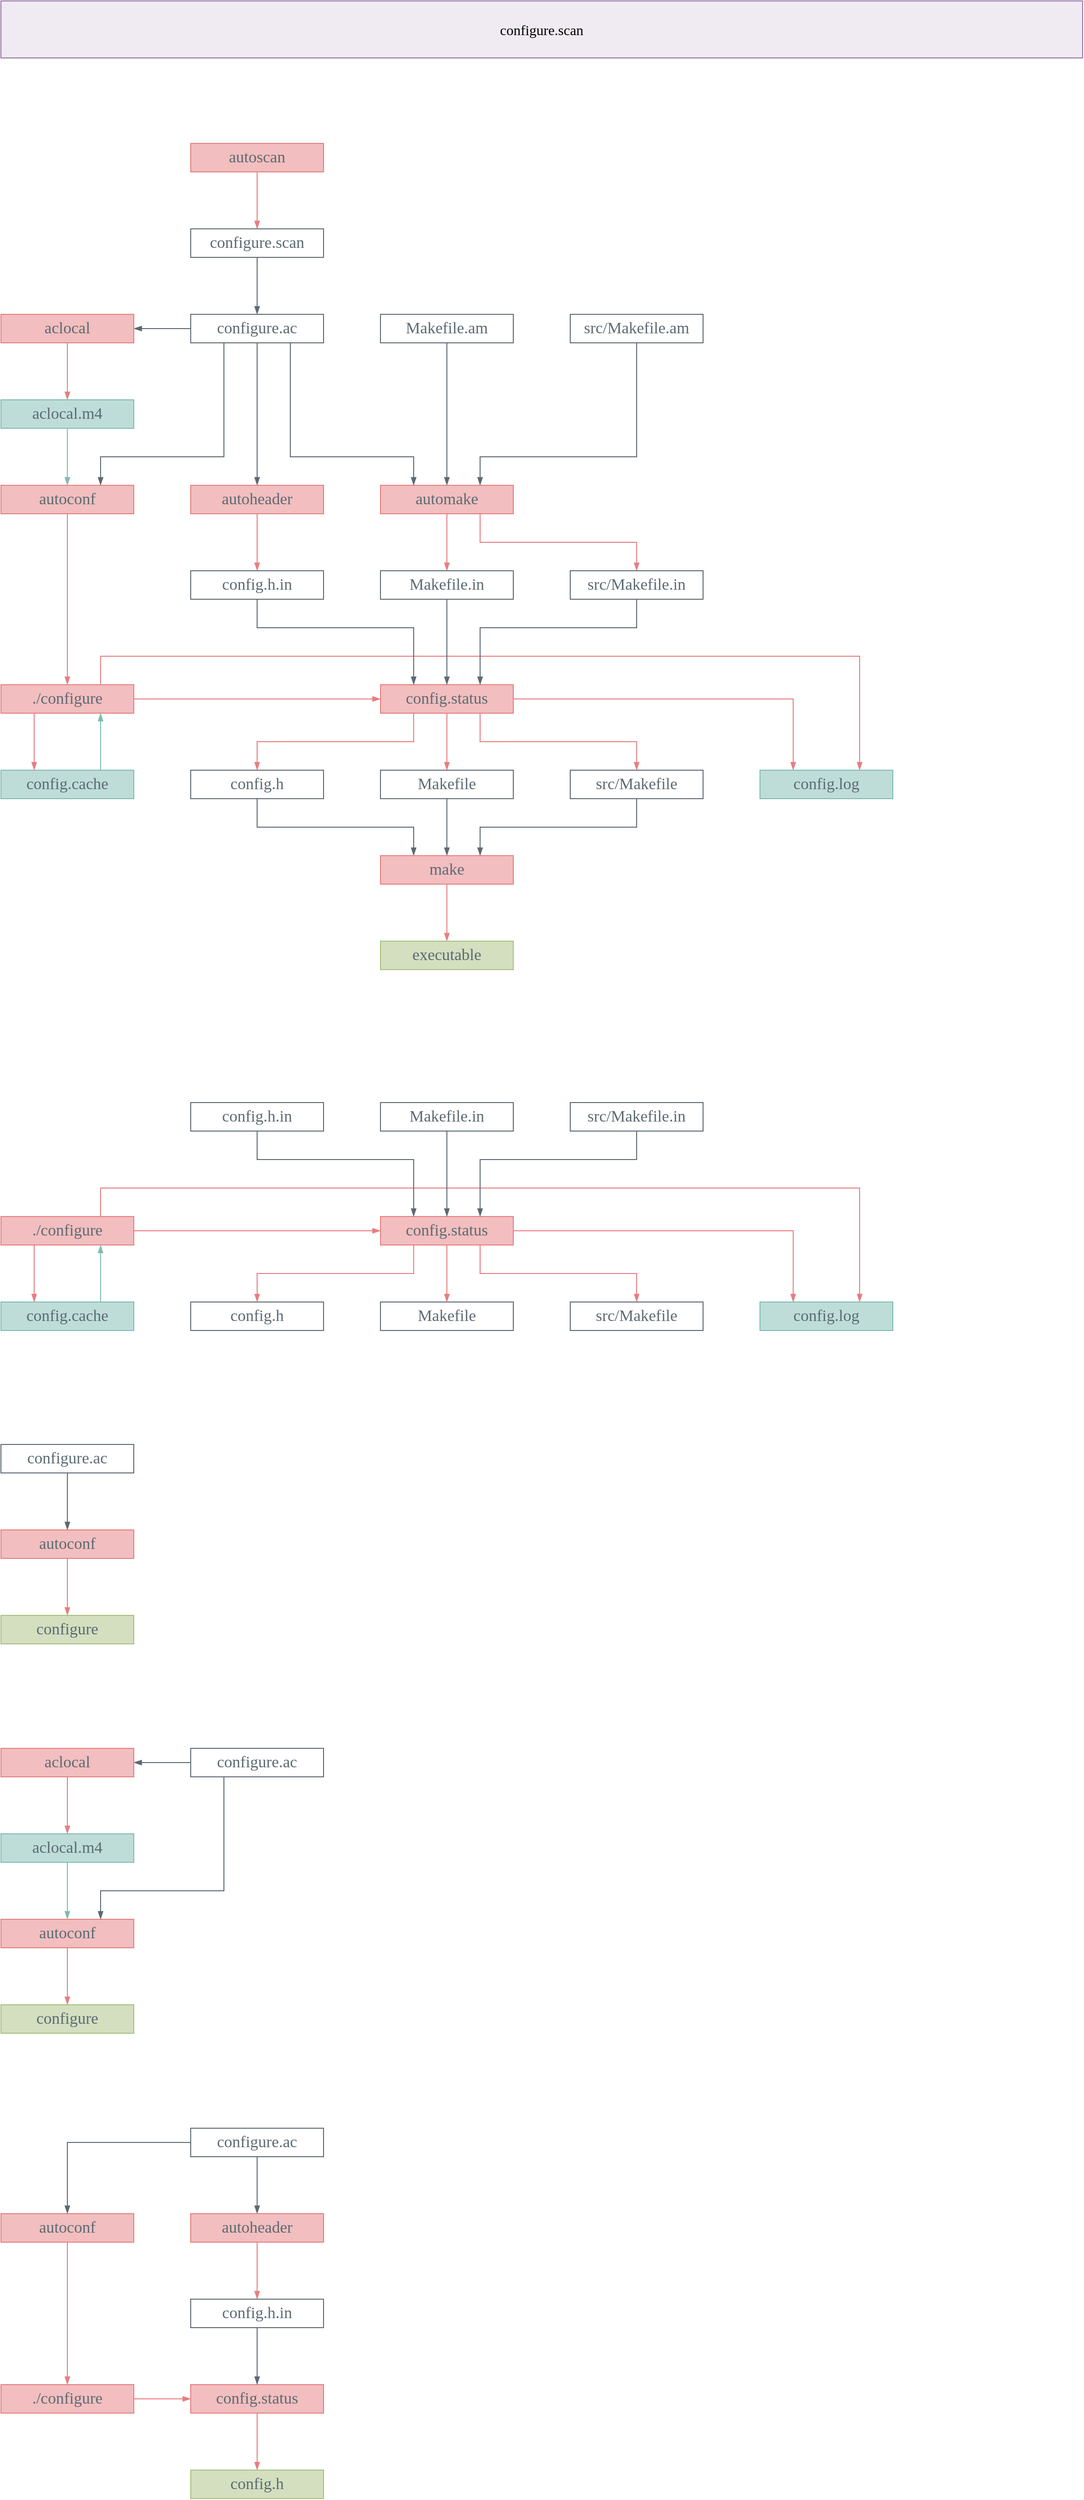 <mxfile version="28.2.5">
  <diagram name="Page-1" id="5N1QG-RuHGxLHV1p5bVp">
    <mxGraphModel dx="828" dy="1185" grid="1" gridSize="10" guides="1" tooltips="1" connect="1" arrows="1" fold="1" page="1" pageScale="1" pageWidth="850" pageHeight="1100" math="0" shadow="0">
      <root>
        <mxCell id="0" />
        <mxCell id="1" parent="0" />
        <mxCell id="CSXKb2e_C_K2BSgl5yH9-51" style="edgeStyle=orthogonalEdgeStyle;rounded=0;orthogonalLoop=1;jettySize=auto;html=1;exitX=0.75;exitY=0;exitDx=0;exitDy=0;entryX=0.75;entryY=0;entryDx=0;entryDy=0;strokeWidth=1;strokeColor=light-dark(#E67E80,#E67E80);fontFamily=LXGW WenKai Mono;fontSize=17;fontColor=#5C6A72;align=center;verticalAlign=middle;endArrow=blockThin;endFill=1;fillColor=light-dark(#E67E80,#E67E80);" parent="1" source="CSXKb2e_C_K2BSgl5yH9-2" target="CSXKb2e_C_K2BSgl5yH9-11" edge="1">
          <mxGeometry relative="1" as="geometry">
            <Array as="points">
              <mxPoint x="985" y="690" />
              <mxPoint x="1785" y="690" />
            </Array>
          </mxGeometry>
        </mxCell>
        <mxCell id="CSXKb2e_C_K2BSgl5yH9-1" style="edgeStyle=orthogonalEdgeStyle;rounded=0;orthogonalLoop=1;jettySize=auto;html=1;entryX=0;entryY=0.5;entryDx=0;entryDy=0;strokeWidth=1;strokeColor=light-dark(#E67E80,#E67E80);fontFamily=LXGW WenKai Mono;fontSize=17;fontColor=#5C6A72;align=center;verticalAlign=middle;endArrow=blockThin;endFill=1;fillColor=light-dark(#E67E80,#E67E80);" parent="1" source="CSXKb2e_C_K2BSgl5yH9-2" target="CSXKb2e_C_K2BSgl5yH9-7" edge="1">
          <mxGeometry relative="1" as="geometry" />
        </mxCell>
        <mxCell id="CSXKb2e_C_K2BSgl5yH9-2" value="&lt;font style=&quot;color: light-dark(rgb(92, 106, 114), rgb(211, 198, 170));&quot;&gt;./configure&lt;/font&gt;" style="rounded=0;whiteSpace=wrap;html=1;strokeWidth=1;fillColor=light-dark(#E67E80,#E67E80);strokeColor=light-dark(#E67E80,#E67E80);perimeterSpacing=0;glass=0;shadow=0;fillStyle=solid;fillOpacity=50;fontFamily=LXGW WenKai Mono;fontSize=17;fontColor=light-dark(#5C6A72,#D3C6AA);align=center;verticalAlign=middle;" parent="1" vertex="1">
          <mxGeometry x="880" y="720" width="140" height="30" as="geometry" />
        </mxCell>
        <mxCell id="CSXKb2e_C_K2BSgl5yH9-3" style="edgeStyle=orthogonalEdgeStyle;rounded=0;orthogonalLoop=1;jettySize=auto;html=1;exitX=1;exitY=0.5;exitDx=0;exitDy=0;entryX=0.25;entryY=0;entryDx=0;entryDy=0;strokeWidth=1;strokeColor=light-dark(#E67E80,#E67E80);fontFamily=LXGW WenKai Mono;fontSize=17;fontColor=#5C6A72;align=center;verticalAlign=middle;endArrow=blockThin;endFill=1;fillColor=light-dark(#E67E80,#E67E80);" parent="1" source="CSXKb2e_C_K2BSgl5yH9-7" target="CSXKb2e_C_K2BSgl5yH9-11" edge="1">
          <mxGeometry relative="1" as="geometry">
            <Array as="points">
              <mxPoint x="1715" y="735" />
            </Array>
          </mxGeometry>
        </mxCell>
        <mxCell id="CSXKb2e_C_K2BSgl5yH9-4" style="edgeStyle=orthogonalEdgeStyle;rounded=0;orthogonalLoop=1;jettySize=auto;html=1;entryX=0.5;entryY=0;entryDx=0;entryDy=0;strokeWidth=1;strokeColor=light-dark(#E67E80,#E67E80);fontFamily=LXGW WenKai Mono;fontSize=17;fontColor=#5C6A72;align=center;verticalAlign=middle;endArrow=blockThin;endFill=1;fillColor=light-dark(#E67E80,#E67E80);" parent="1" source="CSXKb2e_C_K2BSgl5yH9-7" target="CSXKb2e_C_K2BSgl5yH9-40" edge="1">
          <mxGeometry relative="1" as="geometry">
            <mxPoint x="1290" y="879.97" as="targetPoint" />
          </mxGeometry>
        </mxCell>
        <mxCell id="CSXKb2e_C_K2BSgl5yH9-5" style="edgeStyle=orthogonalEdgeStyle;rounded=0;orthogonalLoop=1;jettySize=auto;html=1;exitX=0.25;exitY=1;exitDx=0;exitDy=0;entryX=0.5;entryY=0;entryDx=0;entryDy=0;strokeWidth=1;strokeColor=light-dark(#E67E80,#E67E80);fontFamily=LXGW WenKai Mono;fontSize=17;fontColor=#5C6A72;align=center;verticalAlign=middle;endArrow=blockThin;endFill=1;fillColor=light-dark(#E67E80,#E67E80);" parent="1" source="CSXKb2e_C_K2BSgl5yH9-7" target="CSXKb2e_C_K2BSgl5yH9-36" edge="1">
          <mxGeometry relative="1" as="geometry">
            <Array as="points">
              <mxPoint x="1315" y="780" />
              <mxPoint x="1150" y="780" />
            </Array>
            <mxPoint x="1130" y="879.97" as="targetPoint" />
          </mxGeometry>
        </mxCell>
        <mxCell id="CSXKb2e_C_K2BSgl5yH9-6" style="edgeStyle=orthogonalEdgeStyle;rounded=0;orthogonalLoop=1;jettySize=auto;html=1;exitX=0.75;exitY=1;exitDx=0;exitDy=0;entryX=0.5;entryY=0;entryDx=0;entryDy=0;strokeWidth=1;strokeColor=light-dark(#E67E80,#E67E80);fontFamily=LXGW WenKai Mono;fontSize=17;fontColor=#5C6A72;align=center;verticalAlign=middle;endArrow=blockThin;endFill=1;fillColor=light-dark(#E67E80,#E67E80);" parent="1" source="CSXKb2e_C_K2BSgl5yH9-7" target="CSXKb2e_C_K2BSgl5yH9-38" edge="1">
          <mxGeometry relative="1" as="geometry">
            <Array as="points">
              <mxPoint x="1385" y="780" />
              <mxPoint x="1550" y="780" />
            </Array>
            <mxPoint x="1450" y="879.97" as="targetPoint" />
          </mxGeometry>
        </mxCell>
        <mxCell id="CSXKb2e_C_K2BSgl5yH9-7" value="&lt;font style=&quot;color: light-dark(rgb(92, 106, 114), rgb(211, 198, 170));&quot;&gt;config.status&lt;/font&gt;" style="rounded=0;whiteSpace=wrap;html=1;strokeWidth=1;fillColor=light-dark(#E67E80,#E67E80);strokeColor=light-dark(#E67E80,#E67E80);fillOpacity=50;fontFamily=LXGW WenKai Mono;fontSize=17;fontColor=light-dark(#5C6A72,#D3C6AA);align=center;verticalAlign=middle;" parent="1" vertex="1">
          <mxGeometry x="1280" y="720" width="140" height="30" as="geometry" />
        </mxCell>
        <mxCell id="CSXKb2e_C_K2BSgl5yH9-8" style="edgeStyle=orthogonalEdgeStyle;rounded=0;orthogonalLoop=1;jettySize=auto;html=1;entryX=0.25;entryY=0;entryDx=0;entryDy=0;strokeWidth=1;strokeColor=light-dark(#5C6A72,#D3C6AA);fontFamily=LXGW WenKai Mono;fontSize=17;exitX=0.5;exitY=1;exitDx=0;exitDy=0;fontColor=#5C6A72;align=center;verticalAlign=middle;endArrow=blockThin;endFill=1;fillColor=none;" parent="1" source="CSXKb2e_C_K2BSgl5yH9-32" target="CSXKb2e_C_K2BSgl5yH9-7" edge="1">
          <mxGeometry relative="1" as="geometry">
            <Array as="points">
              <mxPoint x="1150" y="660" />
              <mxPoint x="1315" y="660" />
            </Array>
            <mxPoint x="1130" y="830" as="sourcePoint" />
          </mxGeometry>
        </mxCell>
        <mxCell id="CSXKb2e_C_K2BSgl5yH9-9" style="edgeStyle=orthogonalEdgeStyle;rounded=0;orthogonalLoop=1;jettySize=auto;html=1;strokeWidth=1;strokeColor=light-dark(#5C6A72,#D3C6AA);fontFamily=LXGW WenKai Mono;fontSize=17;exitX=0.5;exitY=1;exitDx=0;exitDy=0;entryX=0.5;entryY=0;entryDx=0;entryDy=0;fontColor=#5C6A72;align=center;verticalAlign=middle;endArrow=blockThin;endFill=1;fillColor=none;" parent="1" source="CSXKb2e_C_K2BSgl5yH9-34" target="CSXKb2e_C_K2BSgl5yH9-7" edge="1">
          <mxGeometry relative="1" as="geometry">
            <mxPoint x="1290" y="950" as="targetPoint" />
            <mxPoint x="1290" y="830" as="sourcePoint" />
          </mxGeometry>
        </mxCell>
        <mxCell id="CSXKb2e_C_K2BSgl5yH9-10" style="edgeStyle=orthogonalEdgeStyle;rounded=0;orthogonalLoop=1;jettySize=auto;html=1;entryX=0.75;entryY=0;entryDx=0;entryDy=0;strokeWidth=1;strokeColor=light-dark(#5C6A72,#D3C6AA);fontFamily=LXGW WenKai Mono;fontSize=17;exitX=0.5;exitY=1;exitDx=0;exitDy=0;fontColor=#5C6A72;align=center;verticalAlign=middle;endArrow=blockThin;endFill=1;fillColor=none;" parent="1" source="CSXKb2e_C_K2BSgl5yH9-33" target="CSXKb2e_C_K2BSgl5yH9-7" edge="1">
          <mxGeometry relative="1" as="geometry">
            <Array as="points">
              <mxPoint x="1550" y="660" />
              <mxPoint x="1385" y="660" />
            </Array>
            <mxPoint x="1450" y="830" as="sourcePoint" />
          </mxGeometry>
        </mxCell>
        <mxCell id="CSXKb2e_C_K2BSgl5yH9-11" value="&lt;font style=&quot;color: light-dark(rgb(92, 106, 114), rgb(211, 198, 170));&quot;&gt;config.log&lt;/font&gt;" style="rounded=0;whiteSpace=wrap;html=1;strokeWidth=1;fillColor=light-dark(#7FBBB3,#7FBBB3);strokeColor=light-dark(#7FBBB3,#7FBBB3);fontColor=light-dark(#5C6A72,#D3C6AA);fillOpacity=50;fontFamily=LXGW WenKai Mono;fontSize=17;align=center;verticalAlign=middle;" parent="1" vertex="1">
          <mxGeometry x="1680" y="810" width="140" height="30" as="geometry" />
        </mxCell>
        <mxCell id="CSXKb2e_C_K2BSgl5yH9-12" style="edgeStyle=orthogonalEdgeStyle;rounded=0;orthogonalLoop=1;jettySize=auto;html=1;strokeWidth=1;strokeColor=light-dark(#7FBBB3,#7FBBB3);fontFamily=LXGW WenKai Mono;fontSize=17;fontColor=#5C6A72;align=center;verticalAlign=middle;endArrow=blockThin;endFill=1;entryX=0.75;entryY=1;entryDx=0;entryDy=0;exitX=0.75;exitY=0;exitDx=0;exitDy=0;fillColor=light-dark(#7FBBB3,#7FBBB3);" parent="1" source="CSXKb2e_C_K2BSgl5yH9-13" target="CSXKb2e_C_K2BSgl5yH9-2" edge="1">
          <mxGeometry relative="1" as="geometry">
            <Array as="points">
              <mxPoint x="985" y="790" />
              <mxPoint x="985" y="790" />
            </Array>
            <mxPoint x="1109.97" y="860" as="sourcePoint" />
            <mxPoint x="1099.97" y="960" as="targetPoint" />
          </mxGeometry>
        </mxCell>
        <mxCell id="CSXKb2e_C_K2BSgl5yH9-13" value="&lt;font style=&quot;color: light-dark(rgb(92, 106, 114), rgb(211, 198, 170));&quot;&gt;config.cache&lt;/font&gt;" style="rounded=0;whiteSpace=wrap;html=1;strokeWidth=1;fillColor=light-dark(#7FBBB3,#7FBBB3);strokeColor=light-dark(#7FBBB3,#7FBBB3);fontColor=light-dark(#5C6A72,#D3C6AA);fillOpacity=50;fontFamily=LXGW WenKai Mono;fontSize=17;align=center;verticalAlign=middle;" parent="1" vertex="1">
          <mxGeometry x="880" y="810" width="140" height="30" as="geometry" />
        </mxCell>
        <mxCell id="CSXKb2e_C_K2BSgl5yH9-14" style="edgeStyle=orthogonalEdgeStyle;rounded=0;orthogonalLoop=1;jettySize=auto;html=1;entryX=1;entryY=0.5;entryDx=0;entryDy=0;strokeWidth=1;strokeColor=light-dark(#5C6A72,#D3C6AA);fontFamily=LXGW WenKai Mono;fontSize=17;fontColor=#5C6A72;align=center;verticalAlign=middle;endArrow=blockThin;endFill=1;exitX=0;exitY=0.5;exitDx=0;exitDy=0;fillColor=none;" parent="1" source="CSXKb2e_C_K2BSgl5yH9-16" target="CSXKb2e_C_K2BSgl5yH9-22" edge="1">
          <mxGeometry relative="1" as="geometry" />
        </mxCell>
        <mxCell id="CSXKb2e_C_K2BSgl5yH9-15" style="edgeStyle=orthogonalEdgeStyle;rounded=0;orthogonalLoop=1;jettySize=auto;html=1;entryX=0.5;entryY=0;entryDx=0;entryDy=0;strokeWidth=1;strokeColor=light-dark(#5C6A72,#D3C6AA);fontFamily=LXGW WenKai Mono;fontSize=17;fontColor=#5C6A72;align=center;verticalAlign=middle;endArrow=blockThin;endFill=1;fillColor=none;" parent="1" source="CSXKb2e_C_K2BSgl5yH9-16" target="CSXKb2e_C_K2BSgl5yH9-25" edge="1">
          <mxGeometry relative="1" as="geometry" />
        </mxCell>
        <mxCell id="CSXKb2e_C_K2BSgl5yH9-16" value="&lt;font style=&quot;color: light-dark(rgb(92, 106, 114), rgb(211, 198, 170));&quot;&gt;configure.ac&lt;/font&gt;" style="rounded=0;whiteSpace=wrap;html=1;strokeWidth=1;fillColor=none;strokeColor=light-dark(#5C6A72,#D3C6AA);fontColor=light-dark(#5C6A72,#D3C6AA);fillOpacity=50;fontFamily=LXGW WenKai Mono;fontSize=17;align=center;verticalAlign=middle;" parent="1" vertex="1">
          <mxGeometry x="1080" y="330" width="140" height="30" as="geometry" />
        </mxCell>
        <mxCell id="CSXKb2e_C_K2BSgl5yH9-17" style="edgeStyle=orthogonalEdgeStyle;rounded=0;orthogonalLoop=1;jettySize=auto;html=1;entryX=0.5;entryY=0;entryDx=0;entryDy=0;strokeWidth=1;strokeColor=light-dark(#5C6A72,#D3C6AA);fontFamily=LXGW WenKai Mono;fontSize=17;fontColor=#5C6A72;align=center;verticalAlign=middle;endArrow=blockThin;endFill=1;fillColor=none;" parent="1" source="CSXKb2e_C_K2BSgl5yH9-18" target="CSXKb2e_C_K2BSgl5yH9-29" edge="1">
          <mxGeometry relative="1" as="geometry">
            <Array as="points">
              <mxPoint x="1350" y="490" />
              <mxPoint x="1350" y="490" />
            </Array>
          </mxGeometry>
        </mxCell>
        <mxCell id="CSXKb2e_C_K2BSgl5yH9-18" value="&lt;font style=&quot;color: light-dark(rgb(92, 106, 114), rgb(211, 198, 170));&quot;&gt;Makefile.am&lt;/font&gt;" style="rounded=0;whiteSpace=wrap;html=1;strokeWidth=1;fillColor=none;strokeColor=light-dark(#5C6A72,#D3C6AA);fontColor=light-dark(#5C6A72,#D3C6AA);fillOpacity=50;fontFamily=LXGW WenKai Mono;fontSize=17;align=center;verticalAlign=middle;" parent="1" vertex="1">
          <mxGeometry x="1280" y="330" width="140" height="30" as="geometry" />
        </mxCell>
        <mxCell id="CSXKb2e_C_K2BSgl5yH9-19" style="edgeStyle=orthogonalEdgeStyle;rounded=0;orthogonalLoop=1;jettySize=auto;html=1;entryX=0.75;entryY=0;entryDx=0;entryDy=0;strokeWidth=1;strokeColor=light-dark(#5C6A72,#D3C6AA);fontFamily=LXGW WenKai Mono;fontSize=17;fontColor=#5C6A72;align=center;verticalAlign=middle;endArrow=blockThin;endFill=1;fillColor=none;" parent="1" source="CSXKb2e_C_K2BSgl5yH9-20" target="CSXKb2e_C_K2BSgl5yH9-29" edge="1">
          <mxGeometry relative="1" as="geometry">
            <Array as="points">
              <mxPoint x="1550" y="480" />
              <mxPoint x="1385" y="480" />
            </Array>
          </mxGeometry>
        </mxCell>
        <mxCell id="CSXKb2e_C_K2BSgl5yH9-20" value="&lt;font style=&quot;color: light-dark(rgb(92, 106, 114), rgb(211, 198, 170));&quot;&gt;src/Makefile.am&lt;/font&gt;" style="rounded=0;whiteSpace=wrap;html=1;strokeWidth=1;fillColor=none;strokeColor=light-dark(#5C6A72,#D3C6AA);fontColor=light-dark(#5C6A72,#D3C6AA);fillOpacity=50;fontFamily=LXGW WenKai Mono;fontSize=17;align=center;verticalAlign=middle;" parent="1" vertex="1">
          <mxGeometry x="1480" y="330" width="140" height="30" as="geometry" />
        </mxCell>
        <mxCell id="CSXKb2e_C_K2BSgl5yH9-21" style="edgeStyle=orthogonalEdgeStyle;rounded=0;orthogonalLoop=1;jettySize=auto;html=1;entryX=0.5;entryY=0;entryDx=0;entryDy=0;strokeWidth=1;strokeColor=light-dark(#E67E80,#E67E80);fontFamily=LXGW WenKai Mono;fontSize=17;fontColor=#5C6A72;align=center;verticalAlign=middle;endArrow=blockThin;endFill=1;fillColor=light-dark(#E67E80,#E67E80);" parent="1" source="CSXKb2e_C_K2BSgl5yH9-22" target="CSXKb2e_C_K2BSgl5yH9-26" edge="1">
          <mxGeometry relative="1" as="geometry" />
        </mxCell>
        <mxCell id="CSXKb2e_C_K2BSgl5yH9-22" value="&lt;font style=&quot;color: light-dark(rgb(92, 106, 114), rgb(211, 198, 170));&quot;&gt;aclocal&lt;/font&gt;" style="rounded=0;whiteSpace=wrap;html=1;strokeWidth=1;fillColor=light-dark(#E67E80,#E67E80);strokeColor=light-dark(#E67E80,#E67E80);perimeterSpacing=0;glass=0;shadow=0;fillStyle=solid;fillOpacity=50;fontFamily=LXGW WenKai Mono;fontSize=17;fontColor=light-dark(#5C6A72,#D3C6AA);align=center;verticalAlign=middle;" parent="1" vertex="1">
          <mxGeometry x="880" y="330" width="140" height="30" as="geometry" />
        </mxCell>
        <mxCell id="CSXKb2e_C_K2BSgl5yH9-23" value="&lt;font style=&quot;color: light-dark(rgb(92, 106, 114), rgb(211, 198, 170));&quot;&gt;autoconf&lt;/font&gt;" style="rounded=0;whiteSpace=wrap;html=1;strokeWidth=1;fillColor=light-dark(#E67E80,#E67E80);strokeColor=light-dark(#E67E80,#E67E80);perimeterSpacing=0;glass=0;shadow=0;fillStyle=solid;fillOpacity=50;fontFamily=LXGW WenKai Mono;fontSize=17;fontColor=light-dark(#5C6A72,#D3C6AA);align=center;verticalAlign=middle;" parent="1" vertex="1">
          <mxGeometry x="880" y="510" width="140" height="30" as="geometry" />
        </mxCell>
        <mxCell id="CSXKb2e_C_K2BSgl5yH9-24" style="edgeStyle=orthogonalEdgeStyle;rounded=0;orthogonalLoop=1;jettySize=auto;html=1;entryX=0.5;entryY=0;entryDx=0;entryDy=0;strokeWidth=1;strokeColor=light-dark(#E67E80,#E67E80);fontFamily=LXGW WenKai Mono;fontSize=17;fontColor=#5C6A72;align=center;verticalAlign=middle;endArrow=blockThin;endFill=1;fillColor=light-dark(#E67E80,#E67E80);" parent="1" source="CSXKb2e_C_K2BSgl5yH9-25" target="CSXKb2e_C_K2BSgl5yH9-32" edge="1">
          <mxGeometry relative="1" as="geometry">
            <mxPoint x="1150" y="790" as="targetPoint" />
          </mxGeometry>
        </mxCell>
        <mxCell id="CSXKb2e_C_K2BSgl5yH9-25" value="&lt;font style=&quot;color: light-dark(rgb(92, 106, 114), rgb(211, 198, 170));&quot;&gt;autoheader&lt;/font&gt;" style="rounded=0;whiteSpace=wrap;html=1;strokeWidth=1;fillColor=light-dark(#E67E80,#E67E80);strokeColor=light-dark(#E67E80,#E67E80);perimeterSpacing=0;glass=0;shadow=0;fillStyle=solid;fillOpacity=50;fontFamily=LXGW WenKai Mono;fontSize=17;fontColor=light-dark(#5C6A72,#D3C6AA);align=center;verticalAlign=middle;" parent="1" vertex="1">
          <mxGeometry x="1080" y="510" width="140" height="30" as="geometry" />
        </mxCell>
        <mxCell id="CSXKb2e_C_K2BSgl5yH9-26" value="&lt;font style=&quot;color: light-dark(rgb(92, 106, 114), rgb(211, 198, 170));&quot;&gt;aclocal.m4&lt;/font&gt;" style="rounded=0;whiteSpace=wrap;html=1;strokeWidth=1;fillColor=light-dark(#7FBBB3,#7FBBB3);strokeColor=light-dark(#7FBBB3,#7FBBB3);fontColor=light-dark(#5C6A72,#D3C6AA);fillOpacity=50;fontFamily=LXGW WenKai Mono;fontSize=17;align=center;verticalAlign=middle;" parent="1" vertex="1">
          <mxGeometry x="880" y="420" width="140" height="30" as="geometry" />
        </mxCell>
        <mxCell id="CSXKb2e_C_K2BSgl5yH9-27" style="edgeStyle=orthogonalEdgeStyle;rounded=0;orthogonalLoop=1;jettySize=auto;html=1;entryX=0.5;entryY=0;entryDx=0;entryDy=0;strokeWidth=1;strokeColor=light-dark(#E67E80,#E67E80);fontFamily=LXGW WenKai Mono;fontSize=17;fontColor=#5C6A72;align=center;verticalAlign=middle;endArrow=blockThin;endFill=1;fillColor=light-dark(#E67E80,#E67E80);" parent="1" source="CSXKb2e_C_K2BSgl5yH9-29" target="CSXKb2e_C_K2BSgl5yH9-34" edge="1">
          <mxGeometry relative="1" as="geometry">
            <mxPoint x="1290" y="790" as="targetPoint" />
          </mxGeometry>
        </mxCell>
        <mxCell id="CSXKb2e_C_K2BSgl5yH9-28" style="edgeStyle=orthogonalEdgeStyle;rounded=0;orthogonalLoop=1;jettySize=auto;html=1;entryX=0.5;entryY=0;entryDx=0;entryDy=0;strokeWidth=1;strokeColor=light-dark(#E67E80,#E67E80);exitX=0.75;exitY=1;exitDx=0;exitDy=0;fontFamily=LXGW WenKai Mono;fontSize=17;fontColor=#5C6A72;align=center;verticalAlign=middle;endArrow=blockThin;endFill=1;fillColor=light-dark(#E67E80,#E67E80);" parent="1" source="CSXKb2e_C_K2BSgl5yH9-29" target="CSXKb2e_C_K2BSgl5yH9-33" edge="1">
          <mxGeometry relative="1" as="geometry">
            <Array as="points">
              <mxPoint x="1385" y="570" />
              <mxPoint x="1550" y="570" />
            </Array>
            <mxPoint x="1585" y="690" as="targetPoint" />
            <mxPoint x="1540" y="540" as="sourcePoint" />
          </mxGeometry>
        </mxCell>
        <mxCell id="CSXKb2e_C_K2BSgl5yH9-29" value="&lt;font style=&quot;color: light-dark(rgb(92, 106, 114), rgb(211, 198, 170));&quot;&gt;automake&lt;/font&gt;" style="rounded=0;whiteSpace=wrap;html=1;strokeWidth=1;fillColor=light-dark(#E67E80,#E67E80);strokeColor=light-dark(#E67E80,#E67E80);perimeterSpacing=0;glass=0;shadow=0;fillStyle=solid;fillOpacity=50;fontFamily=LXGW WenKai Mono;fontSize=17;fontColor=light-dark(#5C6A72,#D3C6AA);align=center;verticalAlign=middle;" parent="1" vertex="1">
          <mxGeometry x="1280" y="510" width="140" height="30" as="geometry" />
        </mxCell>
        <mxCell id="CSXKb2e_C_K2BSgl5yH9-30" value="" style="endArrow=blockThin;html=1;rounded=0;entryX=0.75;entryY=0;entryDx=0;entryDy=0;strokeWidth=1;strokeColor=light-dark(#5C6A72,#D3C6AA);exitX=0.25;exitY=1;exitDx=0;exitDy=0;fontFamily=LXGW WenKai Mono;fontSize=17;fontColor=#5C6A72;align=center;verticalAlign=middle;endFill=1;fillColor=none;" parent="1" source="CSXKb2e_C_K2BSgl5yH9-16" target="CSXKb2e_C_K2BSgl5yH9-23" edge="1">
          <mxGeometry width="50" height="50" relative="1" as="geometry">
            <mxPoint x="1130" y="670" as="sourcePoint" />
            <mxPoint x="970" y="800" as="targetPoint" />
            <Array as="points">
              <mxPoint x="1115" y="480" />
              <mxPoint x="985" y="480" />
            </Array>
          </mxGeometry>
        </mxCell>
        <mxCell id="CSXKb2e_C_K2BSgl5yH9-31" value="" style="endArrow=blockThin;html=1;rounded=0;entryX=0.25;entryY=0;entryDx=0;entryDy=0;strokeWidth=1;strokeColor=light-dark(#5C6A72,#D3C6AA);exitX=0.75;exitY=1;exitDx=0;exitDy=0;fontFamily=LXGW WenKai Mono;fontSize=17;fontColor=#5C6A72;align=center;verticalAlign=middle;endFill=1;fillColor=none;" parent="1" source="CSXKb2e_C_K2BSgl5yH9-16" target="CSXKb2e_C_K2BSgl5yH9-29" edge="1">
          <mxGeometry width="50" height="50" relative="1" as="geometry">
            <mxPoint x="1130" y="670" as="sourcePoint" />
            <mxPoint x="1380" y="690" as="targetPoint" />
            <Array as="points">
              <mxPoint x="1185" y="480" />
              <mxPoint x="1315" y="480" />
            </Array>
          </mxGeometry>
        </mxCell>
        <mxCell id="CSXKb2e_C_K2BSgl5yH9-32" value="&lt;font style=&quot;color: light-dark(rgb(92, 106, 114), rgb(211, 198, 170));&quot;&gt;config.h.in&lt;/font&gt;" style="rounded=0;whiteSpace=wrap;html=1;strokeWidth=1;fillColor=none;strokeColor=light-dark(#5C6A72,#D3C6AA);fontColor=light-dark(#5C6A72,#D3C6AA);fillOpacity=50;fontFamily=LXGW WenKai Mono;fontSize=17;align=center;verticalAlign=middle;" parent="1" vertex="1">
          <mxGeometry x="1080" y="600" width="140" height="30" as="geometry" />
        </mxCell>
        <mxCell id="CSXKb2e_C_K2BSgl5yH9-33" value="&lt;font style=&quot;line-height: 100%; color: light-dark(rgb(92, 106, 114), rgb(211, 198, 170));&quot;&gt;src/Makefile.in&lt;/font&gt;" style="rounded=0;whiteSpace=wrap;html=1;strokeWidth=1;fillColor=none;strokeColor=light-dark(#5C6A72,#D3C6AA);fontColor=light-dark(#5C6A72,#D3C6AA);fillOpacity=50;fontFamily=LXGW WenKai Mono;fontSize=17;align=center;verticalAlign=middle;" parent="1" vertex="1">
          <mxGeometry x="1480" y="600" width="140" height="30" as="geometry" />
        </mxCell>
        <mxCell id="CSXKb2e_C_K2BSgl5yH9-34" value="&lt;font style=&quot;color: light-dark(rgb(92, 106, 114), rgb(211, 198, 170));&quot;&gt;Makefile.in&lt;/font&gt;" style="rounded=0;whiteSpace=wrap;html=1;strokeWidth=1;fillColor=none;strokeColor=light-dark(#5C6A72,#D3C6AA);fontColor=light-dark(#5C6A72,#D3C6AA);fillOpacity=50;fontFamily=LXGW WenKai Mono;fontSize=17;align=center;verticalAlign=middle;" parent="1" vertex="1">
          <mxGeometry x="1280" y="600" width="140" height="30" as="geometry" />
        </mxCell>
        <mxCell id="CSXKb2e_C_K2BSgl5yH9-35" style="edgeStyle=orthogonalEdgeStyle;rounded=0;orthogonalLoop=1;jettySize=auto;html=1;entryX=0.25;entryY=0;entryDx=0;entryDy=0;strokeWidth=1;strokeColor=light-dark(#5C6A72,#D3C6AA);fontFamily=LXGW WenKai Mono;fontSize=17;exitX=0.5;exitY=1;exitDx=0;exitDy=0;fontColor=#5C6A72;align=center;verticalAlign=middle;endArrow=blockThin;endFill=1;fillColor=none;" parent="1" source="CSXKb2e_C_K2BSgl5yH9-36" target="CSXKb2e_C_K2BSgl5yH9-48" edge="1">
          <mxGeometry relative="1" as="geometry">
            <Array as="points">
              <mxPoint x="1150" y="870" />
              <mxPoint x="1315" y="870" />
            </Array>
            <mxPoint x="1140" y="834.97" as="sourcePoint" />
            <mxPoint x="1274.97" y="964.97" as="targetPoint" />
          </mxGeometry>
        </mxCell>
        <mxCell id="CSXKb2e_C_K2BSgl5yH9-36" value="&lt;font style=&quot;color: light-dark(rgb(92, 106, 114), rgb(211, 198, 170));&quot;&gt;config.h&lt;/font&gt;" style="rounded=0;whiteSpace=wrap;html=1;strokeWidth=1;fillColor=none;strokeColor=light-dark(#5C6A72,#D3C6AA);fontColor=light-dark(#5C6A72,#D3C6AA);fillOpacity=50;fontFamily=LXGW WenKai Mono;fontSize=17;align=center;verticalAlign=middle;" parent="1" vertex="1">
          <mxGeometry x="1080" y="810" width="140" height="30" as="geometry" />
        </mxCell>
        <mxCell id="CSXKb2e_C_K2BSgl5yH9-37" style="edgeStyle=orthogonalEdgeStyle;rounded=0;orthogonalLoop=1;jettySize=auto;html=1;entryX=0.75;entryY=0;entryDx=0;entryDy=0;strokeWidth=1;strokeColor=light-dark(#5C6A72,#D3C6AA);fontFamily=LXGW WenKai Mono;fontSize=17;fontColor=#5C6A72;align=center;verticalAlign=middle;endArrow=blockThin;endFill=1;fillColor=none;" parent="1" source="CSXKb2e_C_K2BSgl5yH9-38" target="CSXKb2e_C_K2BSgl5yH9-48" edge="1">
          <mxGeometry relative="1" as="geometry">
            <Array as="points">
              <mxPoint x="1550" y="870" />
              <mxPoint x="1385" y="870" />
            </Array>
          </mxGeometry>
        </mxCell>
        <mxCell id="CSXKb2e_C_K2BSgl5yH9-38" value="&lt;font style=&quot;color: light-dark(rgb(92, 106, 114), rgb(211, 198, 170));&quot;&gt;src/Makefile&lt;/font&gt;" style="rounded=0;whiteSpace=wrap;html=1;strokeWidth=1;fillColor=none;strokeColor=light-dark(#5C6A72,#D3C6AA);fontColor=light-dark(#5C6A72,#D3C6AA);fillOpacity=50;fontFamily=LXGW WenKai Mono;fontSize=17;align=center;verticalAlign=middle;" parent="1" vertex="1">
          <mxGeometry x="1480" y="810" width="140" height="30" as="geometry" />
        </mxCell>
        <mxCell id="CSXKb2e_C_K2BSgl5yH9-39" style="edgeStyle=orthogonalEdgeStyle;rounded=0;orthogonalLoop=1;jettySize=auto;html=1;entryX=0.5;entryY=0;entryDx=0;entryDy=0;strokeWidth=1;strokeColor=light-dark(#5C6A72,#D3C6AA);fontFamily=LXGW WenKai Mono;fontSize=17;fontColor=#5C6A72;align=center;verticalAlign=middle;endArrow=blockThin;endFill=1;fillColor=none;" parent="1" source="CSXKb2e_C_K2BSgl5yH9-40" target="CSXKb2e_C_K2BSgl5yH9-48" edge="1">
          <mxGeometry relative="1" as="geometry" />
        </mxCell>
        <mxCell id="CSXKb2e_C_K2BSgl5yH9-40" value="&lt;font style=&quot;color: light-dark(rgb(92, 106, 114), rgb(211, 198, 170));&quot;&gt;Makefile&lt;/font&gt;" style="rounded=0;whiteSpace=wrap;html=1;strokeWidth=1;fillColor=none;strokeColor=light-dark(#5C6A72,#D3C6AA);fontColor=light-dark(#5C6A72,#D3C6AA);fillOpacity=50;fontFamily=LXGW WenKai Mono;fontSize=17;align=center;verticalAlign=middle;" parent="1" vertex="1">
          <mxGeometry x="1280" y="810" width="140" height="30" as="geometry" />
        </mxCell>
        <mxCell id="CSXKb2e_C_K2BSgl5yH9-41" style="edgeStyle=orthogonalEdgeStyle;rounded=0;orthogonalLoop=1;jettySize=auto;html=1;exitX=0.25;exitY=1;exitDx=0;exitDy=0;strokeWidth=1;strokeColor=light-dark(#E67E80,#E67E80);fontFamily=LXGW WenKai Mono;fontSize=17;fontColor=#5C6A72;align=center;verticalAlign=middle;endArrow=blockThin;endFill=1;entryX=0.25;entryY=0;entryDx=0;entryDy=0;fillColor=light-dark(#E67E80,#E67E80);" parent="1" source="CSXKb2e_C_K2BSgl5yH9-2" target="CSXKb2e_C_K2BSgl5yH9-13" edge="1">
          <mxGeometry relative="1" as="geometry">
            <Array as="points" />
            <mxPoint x="945" y="779.94" as="sourcePoint" />
            <mxPoint x="940" y="880" as="targetPoint" />
          </mxGeometry>
        </mxCell>
        <mxCell id="CSXKb2e_C_K2BSgl5yH9-42" style="edgeStyle=orthogonalEdgeStyle;rounded=0;orthogonalLoop=1;jettySize=auto;html=1;entryX=0.5;entryY=0;entryDx=0;entryDy=0;strokeWidth=1;strokeColor=light-dark(#E67E80,#E67E80);exitX=0.5;exitY=1;exitDx=0;exitDy=0;fontFamily=LXGW WenKai Mono;fontSize=17;fontColor=#5C6A72;align=center;verticalAlign=middle;endArrow=blockThin;endFill=1;fillColor=light-dark(#E67E80,#E67E80);" parent="1" source="CSXKb2e_C_K2BSgl5yH9-23" target="CSXKb2e_C_K2BSgl5yH9-2" edge="1">
          <mxGeometry relative="1" as="geometry">
            <mxPoint x="1180" y="760" as="sourcePoint" />
            <mxPoint x="1180" y="800" as="targetPoint" />
            <Array as="points">
              <mxPoint x="950" y="590" />
              <mxPoint x="950" y="590" />
            </Array>
          </mxGeometry>
        </mxCell>
        <mxCell id="CSXKb2e_C_K2BSgl5yH9-43" style="edgeStyle=orthogonalEdgeStyle;rounded=0;orthogonalLoop=1;jettySize=auto;html=1;entryX=0.5;entryY=0;entryDx=0;entryDy=0;strokeColor=light-dark(#E67E80,#E67E80);strokeWidth=1;fontFamily=LXGW WenKai Mono;fontSize=17;fontColor=#5C6A72;align=center;verticalAlign=middle;endArrow=blockThin;endFill=1;fillColor=light-dark(#E67E80,#E67E80);" parent="1" source="CSXKb2e_C_K2BSgl5yH9-44" target="CSXKb2e_C_K2BSgl5yH9-46" edge="1">
          <mxGeometry relative="1" as="geometry" />
        </mxCell>
        <mxCell id="CSXKb2e_C_K2BSgl5yH9-44" value="&lt;font style=&quot;color: light-dark(rgb(92, 106, 114), rgb(211, 198, 170));&quot;&gt;autoscan&lt;/font&gt;" style="rounded=0;whiteSpace=wrap;html=1;strokeWidth=1;fillColor=light-dark(#E67E80,#E67E80);strokeColor=light-dark(#E67E80,#E67E80);perimeterSpacing=0;glass=0;shadow=0;fillStyle=solid;fillOpacity=50;fontFamily=LXGW WenKai Mono;fontSize=17;fontColor=light-dark(#5C6A72,#D3C6AA);align=center;verticalAlign=middle;" parent="1" vertex="1">
          <mxGeometry x="1080" y="150" width="140" height="30" as="geometry" />
        </mxCell>
        <mxCell id="CSXKb2e_C_K2BSgl5yH9-45" style="edgeStyle=orthogonalEdgeStyle;rounded=0;orthogonalLoop=1;jettySize=auto;html=1;entryX=0.5;entryY=0;entryDx=0;entryDy=0;strokeColor=light-dark(#5C6A72,#D3C6AA);strokeWidth=1;fontFamily=LXGW WenKai Mono;fontSize=17;fontColor=#5C6A72;align=center;verticalAlign=middle;endArrow=blockThin;endFill=1;exitX=0.5;exitY=1;exitDx=0;exitDy=0;fillColor=none;" parent="1" source="CSXKb2e_C_K2BSgl5yH9-46" target="CSXKb2e_C_K2BSgl5yH9-16" edge="1">
          <mxGeometry relative="1" as="geometry">
            <Array as="points" />
          </mxGeometry>
        </mxCell>
        <mxCell id="CSXKb2e_C_K2BSgl5yH9-46" value="&lt;font style=&quot;color: light-dark(rgb(92, 106, 114), rgb(211, 198, 170));&quot;&gt;configure.scan&lt;/font&gt;" style="rounded=0;whiteSpace=wrap;html=1;strokeWidth=1;fillColor=none;strokeColor=light-dark(#5C6A72,#D3C6AA);fontColor=light-dark(#5C6A72,#D3C6AA);fillOpacity=50;fontFamily=LXGW WenKai Mono;fontSize=17;align=center;verticalAlign=middle;" parent="1" vertex="1">
          <mxGeometry x="1080" y="240" width="140" height="30" as="geometry" />
        </mxCell>
        <mxCell id="CSXKb2e_C_K2BSgl5yH9-47" style="edgeStyle=orthogonalEdgeStyle;rounded=0;orthogonalLoop=1;jettySize=auto;html=1;entryX=0.5;entryY=0;entryDx=0;entryDy=0;strokeWidth=1;strokeColor=light-dark(#E67E80,#E67E80);fontFamily=LXGW WenKai Mono;fontSize=17;fontColor=#5C6A72;align=center;verticalAlign=middle;endArrow=blockThin;endFill=1;fillColor=light-dark(#E67E80,#E67E80);" parent="1" source="CSXKb2e_C_K2BSgl5yH9-48" target="CSXKb2e_C_K2BSgl5yH9-49" edge="1">
          <mxGeometry relative="1" as="geometry" />
        </mxCell>
        <mxCell id="CSXKb2e_C_K2BSgl5yH9-48" value="&lt;font style=&quot;line-height: 100%; color: light-dark(rgb(92, 106, 114), rgb(211, 198, 170));&quot;&gt;make&lt;/font&gt;" style="rounded=0;whiteSpace=wrap;html=1;strokeWidth=1;fillColor=light-dark(#E67E80,#E67E80);strokeColor=light-dark(#E67E80,#E67E80);perimeterSpacing=0;glass=0;shadow=0;fillStyle=solid;fillOpacity=50;fontFamily=LXGW WenKai Mono;fontSize=17;fontColor=light-dark(#5C6A72,#D3C6AA);align=center;verticalAlign=middle;" parent="1" vertex="1">
          <mxGeometry x="1280" y="900" width="140" height="30" as="geometry" />
        </mxCell>
        <mxCell id="CSXKb2e_C_K2BSgl5yH9-49" value="&lt;font style=&quot;color: light-dark(rgb(92, 106, 114), rgb(211, 198, 170));&quot;&gt;&lt;span style=&quot;line-height: 100%;&quot;&gt;executable&lt;/span&gt;&lt;/font&gt;" style="rounded=0;whiteSpace=wrap;html=1;strokeWidth=1;fillColor=light-dark(#A7C080,#A7C080);strokeColor=light-dark(#A7C080,#A7C080);fontColor=light-dark(#5C6A72,#D3C6AA);fillOpacity=50;fontFamily=LXGW WenKai Mono;fontSize=17;align=center;verticalAlign=middle;" parent="1" vertex="1">
          <mxGeometry x="1280" y="990" width="140" height="30" as="geometry" />
        </mxCell>
        <mxCell id="CSXKb2e_C_K2BSgl5yH9-50" value="" style="endArrow=blockThin;html=1;rounded=0;exitX=0.5;exitY=1;exitDx=0;exitDy=0;entryX=0.5;entryY=0;entryDx=0;entryDy=0;strokeColor=light-dark(#7FBBB3,#7FBBB3);fontColor=#5C6A72;fontFamily=LXGW WenKai Mono;fontSize=17;align=center;verticalAlign=middle;endFill=1;fillColor=light-dark(#7FBBB3,#7FBBB3);" parent="1" source="CSXKb2e_C_K2BSgl5yH9-26" target="CSXKb2e_C_K2BSgl5yH9-23" edge="1">
          <mxGeometry width="50" height="50" relative="1" as="geometry">
            <mxPoint x="1080" y="650" as="sourcePoint" />
            <mxPoint x="1130" y="600" as="targetPoint" />
          </mxGeometry>
        </mxCell>
        <mxCell id="CSXKb2e_C_K2BSgl5yH9-52" value="&lt;font&gt;configure.scan&lt;/font&gt;" style="rounded=0;whiteSpace=wrap;html=1;strokeWidth=1;fillColor=#e1d5e7;strokeColor=#9673a6;fillOpacity=50;fontFamily=LXGW WenKai Mono;fontSize=15;align=center;verticalAlign=middle;" parent="1" vertex="1">
          <mxGeometry x="880" width="1140" height="60" as="geometry" />
        </mxCell>
        <mxCell id="CSXKb2e_C_K2BSgl5yH9-56" style="edgeStyle=orthogonalEdgeStyle;rounded=0;orthogonalLoop=1;jettySize=auto;html=1;exitX=0.75;exitY=0;exitDx=0;exitDy=0;entryX=0.75;entryY=0;entryDx=0;entryDy=0;strokeWidth=1;strokeColor=light-dark(#E67E80,#E67E80);fontFamily=LXGW WenKai Mono;fontSize=17;fontColor=#5C6A72;align=center;verticalAlign=middle;endArrow=blockThin;endFill=1;fillColor=light-dark(#E67E80,#E67E80);" parent="1" source="CSXKb2e_C_K2BSgl5yH9-58" target="CSXKb2e_C_K2BSgl5yH9-67" edge="1">
          <mxGeometry relative="1" as="geometry">
            <Array as="points">
              <mxPoint x="985" y="1250" />
              <mxPoint x="1785" y="1250" />
            </Array>
          </mxGeometry>
        </mxCell>
        <mxCell id="CSXKb2e_C_K2BSgl5yH9-57" style="edgeStyle=orthogonalEdgeStyle;rounded=0;orthogonalLoop=1;jettySize=auto;html=1;entryX=0;entryY=0.5;entryDx=0;entryDy=0;strokeWidth=1;strokeColor=light-dark(#E67E80,#E67E80);fontFamily=LXGW WenKai Mono;fontSize=17;fontColor=#5C6A72;align=center;verticalAlign=middle;endArrow=blockThin;endFill=1;fillColor=light-dark(#E67E80,#E67E80);" parent="1" source="CSXKb2e_C_K2BSgl5yH9-58" target="CSXKb2e_C_K2BSgl5yH9-63" edge="1">
          <mxGeometry relative="1" as="geometry" />
        </mxCell>
        <mxCell id="CSXKb2e_C_K2BSgl5yH9-58" value="&lt;font style=&quot;color: light-dark(rgb(92, 106, 114), rgb(211, 198, 170));&quot;&gt;./configure&lt;/font&gt;" style="rounded=0;whiteSpace=wrap;html=1;strokeWidth=1;fillColor=light-dark(#E67E80,#E67E80);strokeColor=light-dark(#E67E80,#E67E80);perimeterSpacing=0;glass=0;shadow=0;fillStyle=solid;fillOpacity=50;fontFamily=LXGW WenKai Mono;fontSize=17;fontColor=light-dark(#5C6A72,#D3C6AA);align=center;verticalAlign=middle;" parent="1" vertex="1">
          <mxGeometry x="880" y="1280" width="140" height="30" as="geometry" />
        </mxCell>
        <mxCell id="CSXKb2e_C_K2BSgl5yH9-59" style="edgeStyle=orthogonalEdgeStyle;rounded=0;orthogonalLoop=1;jettySize=auto;html=1;exitX=1;exitY=0.5;exitDx=0;exitDy=0;entryX=0.25;entryY=0;entryDx=0;entryDy=0;strokeWidth=1;strokeColor=light-dark(#E67E80,#E67E80);fontFamily=LXGW WenKai Mono;fontSize=17;fontColor=#5C6A72;align=center;verticalAlign=middle;endArrow=blockThin;endFill=1;fillColor=light-dark(#E67E80,#E67E80);" parent="1" source="CSXKb2e_C_K2BSgl5yH9-63" target="CSXKb2e_C_K2BSgl5yH9-67" edge="1">
          <mxGeometry relative="1" as="geometry">
            <Array as="points">
              <mxPoint x="1715" y="1295" />
            </Array>
          </mxGeometry>
        </mxCell>
        <mxCell id="CSXKb2e_C_K2BSgl5yH9-60" style="edgeStyle=orthogonalEdgeStyle;rounded=0;orthogonalLoop=1;jettySize=auto;html=1;entryX=0.5;entryY=0;entryDx=0;entryDy=0;strokeWidth=1;strokeColor=light-dark(#E67E80,#E67E80);fontFamily=LXGW WenKai Mono;fontSize=17;fontColor=#5C6A72;align=center;verticalAlign=middle;endArrow=blockThin;endFill=1;fillColor=light-dark(#E67E80,#E67E80);" parent="1" source="CSXKb2e_C_K2BSgl5yH9-63" target="CSXKb2e_C_K2BSgl5yH9-75" edge="1">
          <mxGeometry relative="1" as="geometry">
            <mxPoint x="1290" y="1439.97" as="targetPoint" />
          </mxGeometry>
        </mxCell>
        <mxCell id="CSXKb2e_C_K2BSgl5yH9-61" style="edgeStyle=orthogonalEdgeStyle;rounded=0;orthogonalLoop=1;jettySize=auto;html=1;exitX=0.25;exitY=1;exitDx=0;exitDy=0;entryX=0.5;entryY=0;entryDx=0;entryDy=0;strokeWidth=1;strokeColor=light-dark(#E67E80,#E67E80);fontFamily=LXGW WenKai Mono;fontSize=17;fontColor=#5C6A72;align=center;verticalAlign=middle;endArrow=blockThin;endFill=1;fillColor=light-dark(#E67E80,#E67E80);" parent="1" source="CSXKb2e_C_K2BSgl5yH9-63" target="CSXKb2e_C_K2BSgl5yH9-73" edge="1">
          <mxGeometry relative="1" as="geometry">
            <Array as="points">
              <mxPoint x="1315" y="1340" />
              <mxPoint x="1150" y="1340" />
            </Array>
            <mxPoint x="1130" y="1439.97" as="targetPoint" />
          </mxGeometry>
        </mxCell>
        <mxCell id="CSXKb2e_C_K2BSgl5yH9-62" style="edgeStyle=orthogonalEdgeStyle;rounded=0;orthogonalLoop=1;jettySize=auto;html=1;exitX=0.75;exitY=1;exitDx=0;exitDy=0;entryX=0.5;entryY=0;entryDx=0;entryDy=0;strokeWidth=1;strokeColor=light-dark(#E67E80,#E67E80);fontFamily=LXGW WenKai Mono;fontSize=17;fontColor=#5C6A72;align=center;verticalAlign=middle;endArrow=blockThin;endFill=1;fillColor=light-dark(#E67E80,#E67E80);" parent="1" source="CSXKb2e_C_K2BSgl5yH9-63" target="CSXKb2e_C_K2BSgl5yH9-74" edge="1">
          <mxGeometry relative="1" as="geometry">
            <Array as="points">
              <mxPoint x="1385" y="1340" />
              <mxPoint x="1550" y="1340" />
            </Array>
            <mxPoint x="1450" y="1439.97" as="targetPoint" />
          </mxGeometry>
        </mxCell>
        <mxCell id="CSXKb2e_C_K2BSgl5yH9-63" value="&lt;font style=&quot;color: light-dark(rgb(92, 106, 114), rgb(211, 198, 170));&quot;&gt;config.status&lt;/font&gt;" style="rounded=0;whiteSpace=wrap;html=1;strokeWidth=1;fillColor=light-dark(#E67E80,#E67E80);strokeColor=light-dark(#E67E80,#E67E80);fillOpacity=50;fontFamily=LXGW WenKai Mono;fontSize=17;fontColor=light-dark(#5C6A72,#D3C6AA);align=center;verticalAlign=middle;" parent="1" vertex="1">
          <mxGeometry x="1280" y="1280" width="140" height="30" as="geometry" />
        </mxCell>
        <mxCell id="CSXKb2e_C_K2BSgl5yH9-64" style="edgeStyle=orthogonalEdgeStyle;rounded=0;orthogonalLoop=1;jettySize=auto;html=1;entryX=0.25;entryY=0;entryDx=0;entryDy=0;strokeWidth=1;strokeColor=light-dark(#5C6A72,#D3C6AA);fontFamily=LXGW WenKai Mono;fontSize=17;exitX=0.5;exitY=1;exitDx=0;exitDy=0;fontColor=#5C6A72;align=center;verticalAlign=middle;endArrow=blockThin;endFill=1;fillColor=none;" parent="1" source="CSXKb2e_C_K2BSgl5yH9-70" target="CSXKb2e_C_K2BSgl5yH9-63" edge="1">
          <mxGeometry relative="1" as="geometry">
            <Array as="points">
              <mxPoint x="1150" y="1220" />
              <mxPoint x="1315" y="1220" />
            </Array>
            <mxPoint x="1130" y="1390" as="sourcePoint" />
          </mxGeometry>
        </mxCell>
        <mxCell id="CSXKb2e_C_K2BSgl5yH9-65" style="edgeStyle=orthogonalEdgeStyle;rounded=0;orthogonalLoop=1;jettySize=auto;html=1;strokeWidth=1;strokeColor=light-dark(#5C6A72,#D3C6AA);fontFamily=LXGW WenKai Mono;fontSize=17;exitX=0.5;exitY=1;exitDx=0;exitDy=0;entryX=0.5;entryY=0;entryDx=0;entryDy=0;fontColor=#5C6A72;align=center;verticalAlign=middle;endArrow=blockThin;endFill=1;fillColor=none;" parent="1" source="CSXKb2e_C_K2BSgl5yH9-72" target="CSXKb2e_C_K2BSgl5yH9-63" edge="1">
          <mxGeometry relative="1" as="geometry">
            <mxPoint x="1290" y="1510" as="targetPoint" />
            <mxPoint x="1290" y="1390" as="sourcePoint" />
          </mxGeometry>
        </mxCell>
        <mxCell id="CSXKb2e_C_K2BSgl5yH9-66" style="edgeStyle=orthogonalEdgeStyle;rounded=0;orthogonalLoop=1;jettySize=auto;html=1;entryX=0.75;entryY=0;entryDx=0;entryDy=0;strokeWidth=1;strokeColor=light-dark(#5C6A72,#D3C6AA);fontFamily=LXGW WenKai Mono;fontSize=17;exitX=0.5;exitY=1;exitDx=0;exitDy=0;fontColor=#5C6A72;align=center;verticalAlign=middle;endArrow=blockThin;endFill=1;fillColor=none;" parent="1" source="CSXKb2e_C_K2BSgl5yH9-71" target="CSXKb2e_C_K2BSgl5yH9-63" edge="1">
          <mxGeometry relative="1" as="geometry">
            <Array as="points">
              <mxPoint x="1550" y="1220" />
              <mxPoint x="1385" y="1220" />
            </Array>
            <mxPoint x="1450" y="1390" as="sourcePoint" />
          </mxGeometry>
        </mxCell>
        <mxCell id="CSXKb2e_C_K2BSgl5yH9-67" value="&lt;font style=&quot;color: light-dark(rgb(92, 106, 114), rgb(211, 198, 170));&quot;&gt;config.log&lt;/font&gt;" style="rounded=0;whiteSpace=wrap;html=1;strokeWidth=1;fillColor=light-dark(#7FBBB3,#7FBBB3);strokeColor=light-dark(#7FBBB3,#7FBBB3);fontColor=light-dark(#5C6A72,#D3C6AA);fillOpacity=50;fontFamily=LXGW WenKai Mono;fontSize=17;align=center;verticalAlign=middle;" parent="1" vertex="1">
          <mxGeometry x="1680" y="1370" width="140" height="30" as="geometry" />
        </mxCell>
        <mxCell id="CSXKb2e_C_K2BSgl5yH9-68" style="edgeStyle=orthogonalEdgeStyle;rounded=0;orthogonalLoop=1;jettySize=auto;html=1;strokeWidth=1;strokeColor=light-dark(#7FBBB3,#7FBBB3);fontFamily=LXGW WenKai Mono;fontSize=17;fontColor=#5C6A72;align=center;verticalAlign=middle;endArrow=blockThin;endFill=1;entryX=0.75;entryY=1;entryDx=0;entryDy=0;exitX=0.75;exitY=0;exitDx=0;exitDy=0;fillColor=light-dark(#7FBBB3,#7FBBB3);" parent="1" source="CSXKb2e_C_K2BSgl5yH9-69" target="CSXKb2e_C_K2BSgl5yH9-58" edge="1">
          <mxGeometry relative="1" as="geometry">
            <Array as="points">
              <mxPoint x="985" y="1350" />
              <mxPoint x="985" y="1350" />
            </Array>
            <mxPoint x="1109.97" y="1420" as="sourcePoint" />
            <mxPoint x="1099.97" y="1520" as="targetPoint" />
          </mxGeometry>
        </mxCell>
        <mxCell id="CSXKb2e_C_K2BSgl5yH9-69" value="&lt;font style=&quot;color: light-dark(rgb(92, 106, 114), rgb(211, 198, 170));&quot;&gt;config.cache&lt;/font&gt;" style="rounded=0;whiteSpace=wrap;html=1;strokeWidth=1;fillColor=light-dark(#7FBBB3,#7FBBB3);strokeColor=light-dark(#7FBBB3,#7FBBB3);fontColor=light-dark(#5C6A72,#D3C6AA);fillOpacity=50;fontFamily=LXGW WenKai Mono;fontSize=17;align=center;verticalAlign=middle;" parent="1" vertex="1">
          <mxGeometry x="880" y="1370" width="140" height="30" as="geometry" />
        </mxCell>
        <mxCell id="CSXKb2e_C_K2BSgl5yH9-70" value="&lt;font style=&quot;color: light-dark(rgb(92, 106, 114), rgb(211, 198, 170));&quot;&gt;config.h.in&lt;/font&gt;" style="rounded=0;whiteSpace=wrap;html=1;strokeWidth=1;fillColor=none;strokeColor=light-dark(#5C6A72,#D3C6AA);fontColor=light-dark(#5C6A72,#D3C6AA);fillOpacity=50;fontFamily=LXGW WenKai Mono;fontSize=17;align=center;verticalAlign=middle;" parent="1" vertex="1">
          <mxGeometry x="1080" y="1160" width="140" height="30" as="geometry" />
        </mxCell>
        <mxCell id="CSXKb2e_C_K2BSgl5yH9-71" value="&lt;font style=&quot;line-height: 100%; color: light-dark(rgb(92, 106, 114), rgb(211, 198, 170));&quot;&gt;src/Makefile.in&lt;/font&gt;" style="rounded=0;whiteSpace=wrap;html=1;strokeWidth=1;fillColor=none;strokeColor=light-dark(#5C6A72,#D3C6AA);fontColor=light-dark(#5C6A72,#D3C6AA);fillOpacity=50;fontFamily=LXGW WenKai Mono;fontSize=17;align=center;verticalAlign=middle;" parent="1" vertex="1">
          <mxGeometry x="1480" y="1160" width="140" height="30" as="geometry" />
        </mxCell>
        <mxCell id="CSXKb2e_C_K2BSgl5yH9-72" value="&lt;font style=&quot;color: light-dark(rgb(92, 106, 114), rgb(211, 198, 170));&quot;&gt;Makefile.in&lt;/font&gt;" style="rounded=0;whiteSpace=wrap;html=1;strokeWidth=1;fillColor=none;strokeColor=light-dark(#5C6A72,#D3C6AA);fontColor=light-dark(#5C6A72,#D3C6AA);fillOpacity=50;fontFamily=LXGW WenKai Mono;fontSize=17;align=center;verticalAlign=middle;" parent="1" vertex="1">
          <mxGeometry x="1280" y="1160" width="140" height="30" as="geometry" />
        </mxCell>
        <mxCell id="CSXKb2e_C_K2BSgl5yH9-73" value="&lt;font style=&quot;color: light-dark(rgb(92, 106, 114), rgb(211, 198, 170));&quot;&gt;config.h&lt;/font&gt;" style="rounded=0;whiteSpace=wrap;html=1;strokeWidth=1;fillColor=none;strokeColor=light-dark(#5C6A72,#D3C6AA);fontColor=light-dark(#5C6A72,#D3C6AA);fillOpacity=50;fontFamily=LXGW WenKai Mono;fontSize=17;align=center;verticalAlign=middle;" parent="1" vertex="1">
          <mxGeometry x="1080" y="1370" width="140" height="30" as="geometry" />
        </mxCell>
        <mxCell id="CSXKb2e_C_K2BSgl5yH9-74" value="&lt;font style=&quot;color: light-dark(rgb(92, 106, 114), rgb(211, 198, 170));&quot;&gt;src/Makefile&lt;/font&gt;" style="rounded=0;whiteSpace=wrap;html=1;strokeWidth=1;fillColor=none;strokeColor=light-dark(#5C6A72,#D3C6AA);fontColor=light-dark(#5C6A72,#D3C6AA);fillOpacity=50;fontFamily=LXGW WenKai Mono;fontSize=17;align=center;verticalAlign=middle;" parent="1" vertex="1">
          <mxGeometry x="1480" y="1370" width="140" height="30" as="geometry" />
        </mxCell>
        <mxCell id="CSXKb2e_C_K2BSgl5yH9-75" value="&lt;font style=&quot;color: light-dark(rgb(92, 106, 114), rgb(211, 198, 170));&quot;&gt;Makefile&lt;/font&gt;" style="rounded=0;whiteSpace=wrap;html=1;strokeWidth=1;fillColor=none;strokeColor=light-dark(#5C6A72,#D3C6AA);fontColor=light-dark(#5C6A72,#D3C6AA);fillOpacity=50;fontFamily=LXGW WenKai Mono;fontSize=17;align=center;verticalAlign=middle;" parent="1" vertex="1">
          <mxGeometry x="1280" y="1370" width="140" height="30" as="geometry" />
        </mxCell>
        <mxCell id="CSXKb2e_C_K2BSgl5yH9-76" style="edgeStyle=orthogonalEdgeStyle;rounded=0;orthogonalLoop=1;jettySize=auto;html=1;exitX=0.25;exitY=1;exitDx=0;exitDy=0;strokeWidth=1;strokeColor=light-dark(#E67E80,#E67E80);fontFamily=LXGW WenKai Mono;fontSize=17;fontColor=#5C6A72;align=center;verticalAlign=middle;endArrow=blockThin;endFill=1;entryX=0.25;entryY=0;entryDx=0;entryDy=0;fillColor=light-dark(#E67E80,#E67E80);" parent="1" source="CSXKb2e_C_K2BSgl5yH9-58" target="CSXKb2e_C_K2BSgl5yH9-69" edge="1">
          <mxGeometry relative="1" as="geometry">
            <Array as="points" />
            <mxPoint x="945" y="1339.94" as="sourcePoint" />
            <mxPoint x="940" y="1440" as="targetPoint" />
          </mxGeometry>
        </mxCell>
        <mxCell id="CSXKb2e_C_K2BSgl5yH9-77" value="&lt;font style=&quot;color: light-dark(rgb(92, 106, 114), rgb(211, 198, 170));&quot;&gt;configure.ac&lt;/font&gt;" style="rounded=0;whiteSpace=wrap;html=1;strokeWidth=1;fillColor=none;strokeColor=light-dark(#5C6A72,#D3C6AA);fontColor=light-dark(#5C6A72,#D3C6AA);fillOpacity=50;fontFamily=LXGW WenKai Mono;fontSize=17;align=center;verticalAlign=middle;" parent="1" vertex="1">
          <mxGeometry x="880" y="1520" width="140" height="30" as="geometry" />
        </mxCell>
        <mxCell id="CSXKb2e_C_K2BSgl5yH9-78" value="&lt;font style=&quot;color: light-dark(rgb(92, 106, 114), rgb(211, 198, 170));&quot;&gt;autoconf&lt;/font&gt;" style="rounded=0;whiteSpace=wrap;html=1;strokeWidth=1;fillColor=light-dark(#E67E80,#E67E80);strokeColor=light-dark(#E67E80,#E67E80);perimeterSpacing=0;glass=0;shadow=0;fillStyle=solid;fillOpacity=50;fontFamily=LXGW WenKai Mono;fontSize=17;fontColor=light-dark(#5C6A72,#D3C6AA);align=center;verticalAlign=middle;" parent="1" vertex="1">
          <mxGeometry x="880" y="1610" width="140" height="30" as="geometry" />
        </mxCell>
        <mxCell id="CSXKb2e_C_K2BSgl5yH9-79" value="" style="endArrow=blockThin;html=1;rounded=0;entryX=0.5;entryY=0;entryDx=0;entryDy=0;strokeWidth=1;strokeColor=light-dark(#5C6A72,#D3C6AA);exitX=0.5;exitY=1;exitDx=0;exitDy=0;fontFamily=LXGW WenKai Mono;fontSize=17;fontColor=#5C6A72;align=center;verticalAlign=middle;endFill=1;fillColor=none;" parent="1" source="CSXKb2e_C_K2BSgl5yH9-77" target="CSXKb2e_C_K2BSgl5yH9-78" edge="1">
          <mxGeometry width="50" height="50" relative="1" as="geometry">
            <mxPoint x="1050" y="1650" as="sourcePoint" />
            <mxPoint x="890" y="1780" as="targetPoint" />
            <Array as="points" />
          </mxGeometry>
        </mxCell>
        <mxCell id="CSXKb2e_C_K2BSgl5yH9-80" style="edgeStyle=orthogonalEdgeStyle;rounded=0;orthogonalLoop=1;jettySize=auto;html=1;entryX=0.5;entryY=0;entryDx=0;entryDy=0;strokeWidth=1;strokeColor=light-dark(#E67E80,#E67E80);exitX=0.5;exitY=1;exitDx=0;exitDy=0;fontFamily=LXGW WenKai Mono;fontSize=17;fontColor=#5C6A72;align=center;verticalAlign=middle;endArrow=blockThin;endFill=1;fillColor=light-dark(#E67E80,#E67E80);" parent="1" source="CSXKb2e_C_K2BSgl5yH9-78" target="CSXKb2e_C_K2BSgl5yH9-81" edge="1">
          <mxGeometry relative="1" as="geometry">
            <mxPoint x="1100" y="1740" as="sourcePoint" />
            <mxPoint x="930" y="1750" as="targetPoint" />
            <Array as="points" />
          </mxGeometry>
        </mxCell>
        <mxCell id="CSXKb2e_C_K2BSgl5yH9-81" value="&lt;font style=&quot;color: light-dark(rgb(92, 106, 114), rgb(211, 198, 170));&quot;&gt;configure&lt;/font&gt;" style="rounded=0;whiteSpace=wrap;html=1;strokeWidth=1;fillColor=light-dark(#A7C080,#A7C080);strokeColor=light-dark(#A7C080,#A7C080);perimeterSpacing=0;glass=0;shadow=0;fillStyle=solid;fillOpacity=50;fontFamily=LXGW WenKai Mono;fontSize=17;fontColor=light-dark(#5C6A72,#D3C6AA);align=center;verticalAlign=middle;" parent="1" vertex="1">
          <mxGeometry x="880" y="1700" width="140" height="30" as="geometry" />
        </mxCell>
        <mxCell id="CSXKb2e_C_K2BSgl5yH9-82" value="&lt;font style=&quot;color: light-dark(rgb(92, 106, 114), rgb(211, 198, 170));&quot;&gt;configure&lt;/font&gt;" style="rounded=0;whiteSpace=wrap;html=1;strokeWidth=1;fillColor=light-dark(#A7C080,#A7C080);strokeColor=light-dark(#A7C080,#A7C080);perimeterSpacing=0;glass=0;shadow=0;fillStyle=solid;fillOpacity=50;fontFamily=LXGW WenKai Mono;fontSize=17;fontColor=light-dark(#5C6A72,#D3C6AA);align=center;verticalAlign=middle;" parent="1" vertex="1">
          <mxGeometry x="880" y="2110" width="140" height="30" as="geometry" />
        </mxCell>
        <mxCell id="CSXKb2e_C_K2BSgl5yH9-83" style="edgeStyle=orthogonalEdgeStyle;rounded=0;orthogonalLoop=1;jettySize=auto;html=1;entryX=1;entryY=0.5;entryDx=0;entryDy=0;strokeWidth=1;strokeColor=light-dark(#5C6A72,#D3C6AA);fontFamily=LXGW WenKai Mono;fontSize=17;fontColor=#5C6A72;align=center;verticalAlign=middle;endArrow=blockThin;endFill=1;exitX=0;exitY=0.5;exitDx=0;exitDy=0;fillColor=none;" parent="1" source="CSXKb2e_C_K2BSgl5yH9-85" target="CSXKb2e_C_K2BSgl5yH9-87" edge="1">
          <mxGeometry relative="1" as="geometry" />
        </mxCell>
        <mxCell id="CSXKb2e_C_K2BSgl5yH9-85" value="&lt;font style=&quot;color: light-dark(rgb(92, 106, 114), rgb(211, 198, 170));&quot;&gt;configure.ac&lt;/font&gt;" style="rounded=0;whiteSpace=wrap;html=1;strokeWidth=1;fillColor=none;strokeColor=light-dark(#5C6A72,#D3C6AA);fontColor=light-dark(#5C6A72,#D3C6AA);fillOpacity=50;fontFamily=LXGW WenKai Mono;fontSize=17;align=center;verticalAlign=middle;" parent="1" vertex="1">
          <mxGeometry x="1080" y="1840" width="140" height="30" as="geometry" />
        </mxCell>
        <mxCell id="CSXKb2e_C_K2BSgl5yH9-86" style="edgeStyle=orthogonalEdgeStyle;rounded=0;orthogonalLoop=1;jettySize=auto;html=1;entryX=0.5;entryY=0;entryDx=0;entryDy=0;strokeWidth=1;strokeColor=light-dark(#E67E80,#E67E80);fontFamily=LXGW WenKai Mono;fontSize=17;fontColor=#5C6A72;align=center;verticalAlign=middle;endArrow=blockThin;endFill=1;fillColor=light-dark(#E67E80,#E67E80);" parent="1" source="CSXKb2e_C_K2BSgl5yH9-87" target="CSXKb2e_C_K2BSgl5yH9-91" edge="1">
          <mxGeometry relative="1" as="geometry" />
        </mxCell>
        <mxCell id="CSXKb2e_C_K2BSgl5yH9-87" value="&lt;font style=&quot;color: light-dark(rgb(92, 106, 114), rgb(211, 198, 170));&quot;&gt;aclocal&lt;/font&gt;" style="rounded=0;whiteSpace=wrap;html=1;strokeWidth=1;fillColor=light-dark(#E67E80,#E67E80);strokeColor=light-dark(#E67E80,#E67E80);perimeterSpacing=0;glass=0;shadow=0;fillStyle=solid;fillOpacity=50;fontFamily=LXGW WenKai Mono;fontSize=17;fontColor=light-dark(#5C6A72,#D3C6AA);align=center;verticalAlign=middle;" parent="1" vertex="1">
          <mxGeometry x="880" y="1840" width="140" height="30" as="geometry" />
        </mxCell>
        <mxCell id="CSXKb2e_C_K2BSgl5yH9-88" value="&lt;font style=&quot;color: light-dark(rgb(92, 106, 114), rgb(211, 198, 170));&quot;&gt;autoconf&lt;/font&gt;" style="rounded=0;whiteSpace=wrap;html=1;strokeWidth=1;fillColor=light-dark(#E67E80,#E67E80);strokeColor=light-dark(#E67E80,#E67E80);perimeterSpacing=0;glass=0;shadow=0;fillStyle=solid;fillOpacity=50;fontFamily=LXGW WenKai Mono;fontSize=17;fontColor=light-dark(#5C6A72,#D3C6AA);align=center;verticalAlign=middle;" parent="1" vertex="1">
          <mxGeometry x="880" y="2020" width="140" height="30" as="geometry" />
        </mxCell>
        <mxCell id="CSXKb2e_C_K2BSgl5yH9-91" value="&lt;font style=&quot;color: light-dark(rgb(92, 106, 114), rgb(211, 198, 170));&quot;&gt;aclocal.m4&lt;/font&gt;" style="rounded=0;whiteSpace=wrap;html=1;strokeWidth=1;fillColor=light-dark(#7FBBB3,#7FBBB3);strokeColor=light-dark(#7FBBB3,#7FBBB3);fontColor=light-dark(#5C6A72,#D3C6AA);fillOpacity=50;fontFamily=LXGW WenKai Mono;fontSize=17;align=center;verticalAlign=middle;" parent="1" vertex="1">
          <mxGeometry x="880" y="1930" width="140" height="30" as="geometry" />
        </mxCell>
        <mxCell id="CSXKb2e_C_K2BSgl5yH9-92" value="" style="endArrow=blockThin;html=1;rounded=0;entryX=0.75;entryY=0;entryDx=0;entryDy=0;strokeWidth=1;strokeColor=light-dark(#5C6A72,#D3C6AA);exitX=0.25;exitY=1;exitDx=0;exitDy=0;fontFamily=LXGW WenKai Mono;fontSize=17;fontColor=#5C6A72;align=center;verticalAlign=middle;endFill=1;fillColor=none;" parent="1" source="CSXKb2e_C_K2BSgl5yH9-85" target="CSXKb2e_C_K2BSgl5yH9-88" edge="1">
          <mxGeometry width="50" height="50" relative="1" as="geometry">
            <mxPoint x="1130" y="2180" as="sourcePoint" />
            <mxPoint x="970" y="2310" as="targetPoint" />
            <Array as="points">
              <mxPoint x="1115" y="1990" />
              <mxPoint x="985" y="1990" />
            </Array>
          </mxGeometry>
        </mxCell>
        <mxCell id="CSXKb2e_C_K2BSgl5yH9-94" style="edgeStyle=orthogonalEdgeStyle;rounded=0;orthogonalLoop=1;jettySize=auto;html=1;entryX=0.5;entryY=0;entryDx=0;entryDy=0;strokeWidth=1;strokeColor=light-dark(#E67E80,#E67E80);exitX=0.5;exitY=1;exitDx=0;exitDy=0;fontFamily=LXGW WenKai Mono;fontSize=17;fontColor=#5C6A72;align=center;verticalAlign=middle;endArrow=blockThin;endFill=1;fillColor=light-dark(#E67E80,#E67E80);" parent="1" source="CSXKb2e_C_K2BSgl5yH9-88" target="CSXKb2e_C_K2BSgl5yH9-82" edge="1">
          <mxGeometry relative="1" as="geometry">
            <mxPoint x="1180" y="2270" as="sourcePoint" />
            <mxPoint x="1180" y="2310" as="targetPoint" />
            <Array as="points">
              <mxPoint x="950" y="2100" />
              <mxPoint x="950" y="2100" />
            </Array>
          </mxGeometry>
        </mxCell>
        <mxCell id="CSXKb2e_C_K2BSgl5yH9-99" value="" style="endArrow=blockThin;html=1;rounded=0;exitX=0.5;exitY=1;exitDx=0;exitDy=0;entryX=0.5;entryY=0;entryDx=0;entryDy=0;strokeColor=light-dark(#7FBBB3,#7FBBB3);fontColor=#5C6A72;fontFamily=LXGW WenKai Mono;fontSize=17;align=center;verticalAlign=middle;endFill=1;fillColor=light-dark(#7FBBB3,#7FBBB3);" parent="1" source="CSXKb2e_C_K2BSgl5yH9-91" target="CSXKb2e_C_K2BSgl5yH9-88" edge="1">
          <mxGeometry width="50" height="50" relative="1" as="geometry">
            <mxPoint x="1080" y="2160" as="sourcePoint" />
            <mxPoint x="1130" y="2110" as="targetPoint" />
          </mxGeometry>
        </mxCell>
        <mxCell id="CSXKb2e_C_K2BSgl5yH9-100" style="edgeStyle=orthogonalEdgeStyle;rounded=0;orthogonalLoop=1;jettySize=auto;html=1;entryX=0;entryY=0.5;entryDx=0;entryDy=0;strokeWidth=1;strokeColor=light-dark(#E67E80,#E67E80);fontFamily=LXGW WenKai Mono;fontSize=17;fontColor=#5C6A72;align=center;verticalAlign=middle;endArrow=blockThin;endFill=1;fillColor=light-dark(#E67E80,#E67E80);" parent="1" source="CSXKb2e_C_K2BSgl5yH9-101" target="CSXKb2e_C_K2BSgl5yH9-104" edge="1">
          <mxGeometry relative="1" as="geometry" />
        </mxCell>
        <mxCell id="CSXKb2e_C_K2BSgl5yH9-101" value="&lt;font style=&quot;color: light-dark(rgb(92, 106, 114), rgb(211, 198, 170));&quot;&gt;./configure&lt;/font&gt;" style="rounded=0;whiteSpace=wrap;html=1;strokeWidth=1;fillColor=light-dark(#E67E80,#E67E80);strokeColor=light-dark(#E67E80,#E67E80);perimeterSpacing=0;glass=0;shadow=0;fillStyle=solid;fillOpacity=50;fontFamily=LXGW WenKai Mono;fontSize=17;fontColor=light-dark(#5C6A72,#D3C6AA);align=center;verticalAlign=middle;" parent="1" vertex="1">
          <mxGeometry x="880" y="2510" width="140" height="30" as="geometry" />
        </mxCell>
        <mxCell id="CSXKb2e_C_K2BSgl5yH9-103" style="edgeStyle=orthogonalEdgeStyle;rounded=0;orthogonalLoop=1;jettySize=auto;html=1;exitX=0.5;exitY=1;exitDx=0;exitDy=0;entryX=0.5;entryY=0;entryDx=0;entryDy=0;strokeWidth=1;strokeColor=light-dark(#E67E80,#E67E80);fontFamily=LXGW WenKai Mono;fontSize=17;fontColor=#5C6A72;align=center;verticalAlign=middle;endArrow=blockThin;endFill=1;fillColor=light-dark(#E67E80,#E67E80);" parent="1" source="CSXKb2e_C_K2BSgl5yH9-104" target="CSXKb2e_C_K2BSgl5yH9-126" edge="1">
          <mxGeometry relative="1" as="geometry">
            <Array as="points" />
            <mxPoint x="1130" y="2789.97" as="targetPoint" />
          </mxGeometry>
        </mxCell>
        <mxCell id="CSXKb2e_C_K2BSgl5yH9-104" value="&lt;font style=&quot;color: light-dark(rgb(92, 106, 114), rgb(211, 198, 170));&quot;&gt;config.status&lt;/font&gt;" style="rounded=0;whiteSpace=wrap;html=1;strokeWidth=1;fillColor=light-dark(#E67E80,#E67E80);strokeColor=light-dark(#E67E80,#E67E80);fillOpacity=50;fontFamily=LXGW WenKai Mono;fontSize=17;fontColor=light-dark(#5C6A72,#D3C6AA);align=center;verticalAlign=middle;" parent="1" vertex="1">
          <mxGeometry x="1080" y="2510" width="140" height="30" as="geometry" />
        </mxCell>
        <mxCell id="CSXKb2e_C_K2BSgl5yH9-105" style="edgeStyle=orthogonalEdgeStyle;rounded=0;orthogonalLoop=1;jettySize=auto;html=1;strokeWidth=1;strokeColor=light-dark(#5C6A72,#D3C6AA);fontFamily=LXGW WenKai Mono;fontSize=17;exitX=0.5;exitY=1;exitDx=0;exitDy=0;fontColor=#5C6A72;align=center;verticalAlign=middle;endArrow=blockThin;endFill=1;entryX=0.5;entryY=0;entryDx=0;entryDy=0;fillColor=none;" parent="1" source="CSXKb2e_C_K2BSgl5yH9-124" target="CSXKb2e_C_K2BSgl5yH9-104" edge="1">
          <mxGeometry relative="1" as="geometry">
            <Array as="points">
              <mxPoint x="1150" y="2470" />
              <mxPoint x="1150" y="2470" />
            </Array>
            <mxPoint x="1130" y="2740" as="sourcePoint" />
            <mxPoint x="1360" y="2500" as="targetPoint" />
          </mxGeometry>
        </mxCell>
        <mxCell id="CSXKb2e_C_K2BSgl5yH9-110" style="edgeStyle=orthogonalEdgeStyle;rounded=0;orthogonalLoop=1;jettySize=auto;html=1;entryX=0.5;entryY=0;entryDx=0;entryDy=0;strokeWidth=1;strokeColor=light-dark(#5C6A72,#D3C6AA);fontFamily=LXGW WenKai Mono;fontSize=17;fontColor=#5C6A72;align=center;verticalAlign=middle;endArrow=blockThin;endFill=1;fillColor=none;" parent="1" source="CSXKb2e_C_K2BSgl5yH9-111" target="CSXKb2e_C_K2BSgl5yH9-118" edge="1">
          <mxGeometry relative="1" as="geometry" />
        </mxCell>
        <mxCell id="CSXKb2e_C_K2BSgl5yH9-111" value="&lt;font style=&quot;color: light-dark(rgb(92, 106, 114), rgb(211, 198, 170));&quot;&gt;configure.ac&lt;/font&gt;" style="rounded=0;whiteSpace=wrap;html=1;strokeWidth=1;fillColor=none;strokeColor=light-dark(#5C6A72,#D3C6AA);fontColor=light-dark(#5C6A72,#D3C6AA);fillOpacity=50;fontFamily=LXGW WenKai Mono;fontSize=17;align=center;verticalAlign=middle;" parent="1" vertex="1">
          <mxGeometry x="1080" y="2240" width="140" height="30" as="geometry" />
        </mxCell>
        <mxCell id="CSXKb2e_C_K2BSgl5yH9-116" value="&lt;font style=&quot;color: light-dark(rgb(92, 106, 114), rgb(211, 198, 170));&quot;&gt;autoconf&lt;/font&gt;" style="rounded=0;whiteSpace=wrap;html=1;strokeWidth=1;fillColor=light-dark(#E67E80,#E67E80);strokeColor=light-dark(#E67E80,#E67E80);perimeterSpacing=0;glass=0;shadow=0;fillStyle=solid;fillOpacity=50;fontFamily=LXGW WenKai Mono;fontSize=17;fontColor=light-dark(#5C6A72,#D3C6AA);align=center;verticalAlign=middle;" parent="1" vertex="1">
          <mxGeometry x="880" y="2330" width="140" height="30" as="geometry" />
        </mxCell>
        <mxCell id="CSXKb2e_C_K2BSgl5yH9-117" style="edgeStyle=orthogonalEdgeStyle;rounded=0;orthogonalLoop=1;jettySize=auto;html=1;entryX=0.5;entryY=0;entryDx=0;entryDy=0;strokeWidth=1;strokeColor=light-dark(#E67E80,#E67E80);fontFamily=LXGW WenKai Mono;fontSize=17;fontColor=#5C6A72;align=center;verticalAlign=middle;endArrow=blockThin;endFill=1;fillColor=light-dark(#E67E80,#E67E80);" parent="1" source="CSXKb2e_C_K2BSgl5yH9-118" target="CSXKb2e_C_K2BSgl5yH9-124" edge="1">
          <mxGeometry relative="1" as="geometry">
            <mxPoint x="1150" y="2700" as="targetPoint" />
          </mxGeometry>
        </mxCell>
        <mxCell id="CSXKb2e_C_K2BSgl5yH9-118" value="&lt;font style=&quot;color: light-dark(rgb(92, 106, 114), rgb(211, 198, 170));&quot;&gt;autoheader&lt;/font&gt;" style="rounded=0;whiteSpace=wrap;html=1;strokeWidth=1;fillColor=light-dark(#E67E80,#E67E80);strokeColor=light-dark(#E67E80,#E67E80);perimeterSpacing=0;glass=0;shadow=0;fillStyle=solid;fillOpacity=50;fontFamily=LXGW WenKai Mono;fontSize=17;fontColor=light-dark(#5C6A72,#D3C6AA);align=center;verticalAlign=middle;" parent="1" vertex="1">
          <mxGeometry x="1080" y="2330" width="140" height="30" as="geometry" />
        </mxCell>
        <mxCell id="CSXKb2e_C_K2BSgl5yH9-122" value="" style="endArrow=blockThin;html=1;rounded=0;entryX=0.5;entryY=0;entryDx=0;entryDy=0;strokeWidth=1;strokeColor=light-dark(#5C6A72,#D3C6AA);fontFamily=LXGW WenKai Mono;fontSize=17;fontColor=#5C6A72;align=center;verticalAlign=middle;endFill=1;exitX=0;exitY=0.5;exitDx=0;exitDy=0;fillColor=none;" parent="1" source="CSXKb2e_C_K2BSgl5yH9-111" target="CSXKb2e_C_K2BSgl5yH9-116" edge="1">
          <mxGeometry width="50" height="50" relative="1" as="geometry">
            <mxPoint x="1020" y="2270" as="sourcePoint" />
            <mxPoint x="970" y="2710" as="targetPoint" />
            <Array as="points">
              <mxPoint x="950" y="2255" />
            </Array>
          </mxGeometry>
        </mxCell>
        <mxCell id="CSXKb2e_C_K2BSgl5yH9-124" value="&lt;font style=&quot;color: light-dark(rgb(92, 106, 114), rgb(211, 198, 170));&quot;&gt;config.h.in&lt;/font&gt;" style="rounded=0;whiteSpace=wrap;html=1;strokeWidth=1;fillColor=none;strokeColor=light-dark(#5C6A72,#D3C6AA);fontColor=light-dark(#5C6A72,#D3C6AA);fillOpacity=50;fontFamily=LXGW WenKai Mono;fontSize=17;align=center;verticalAlign=middle;" parent="1" vertex="1">
          <mxGeometry x="1080" y="2420" width="140" height="30" as="geometry" />
        </mxCell>
        <mxCell id="CSXKb2e_C_K2BSgl5yH9-126" value="&lt;font style=&quot;color: light-dark(rgb(92, 106, 114), rgb(211, 198, 170));&quot;&gt;config.h&lt;/font&gt;" style="rounded=0;whiteSpace=wrap;html=1;strokeWidth=1;fillColor=light-dark(#A7C080,#A7C080);strokeColor=light-dark(#A7C080,#A7C080);fontColor=light-dark(#5C6A72,#D3C6AA);fillOpacity=50;fontFamily=LXGW WenKai Mono;fontSize=17;align=center;verticalAlign=middle;" parent="1" vertex="1">
          <mxGeometry x="1080" y="2600" width="140" height="30" as="geometry" />
        </mxCell>
        <mxCell id="CSXKb2e_C_K2BSgl5yH9-129" style="edgeStyle=orthogonalEdgeStyle;rounded=0;orthogonalLoop=1;jettySize=auto;html=1;entryX=0.5;entryY=0;entryDx=0;entryDy=0;strokeWidth=1;strokeColor=light-dark(#E67E80,#E67E80);exitX=0.5;exitY=1;exitDx=0;exitDy=0;fontFamily=LXGW WenKai Mono;fontSize=17;fontColor=#5C6A72;align=center;verticalAlign=middle;endArrow=blockThin;endFill=1;fillColor=light-dark(#E67E80,#E67E80);" parent="1" source="CSXKb2e_C_K2BSgl5yH9-116" target="CSXKb2e_C_K2BSgl5yH9-101" edge="1">
          <mxGeometry relative="1" as="geometry">
            <mxPoint x="1180" y="2670" as="sourcePoint" />
            <mxPoint x="1180" y="2710" as="targetPoint" />
            <Array as="points">
              <mxPoint x="950" y="2500" />
              <mxPoint x="950" y="2500" />
            </Array>
          </mxGeometry>
        </mxCell>
      </root>
    </mxGraphModel>
  </diagram>
</mxfile>
